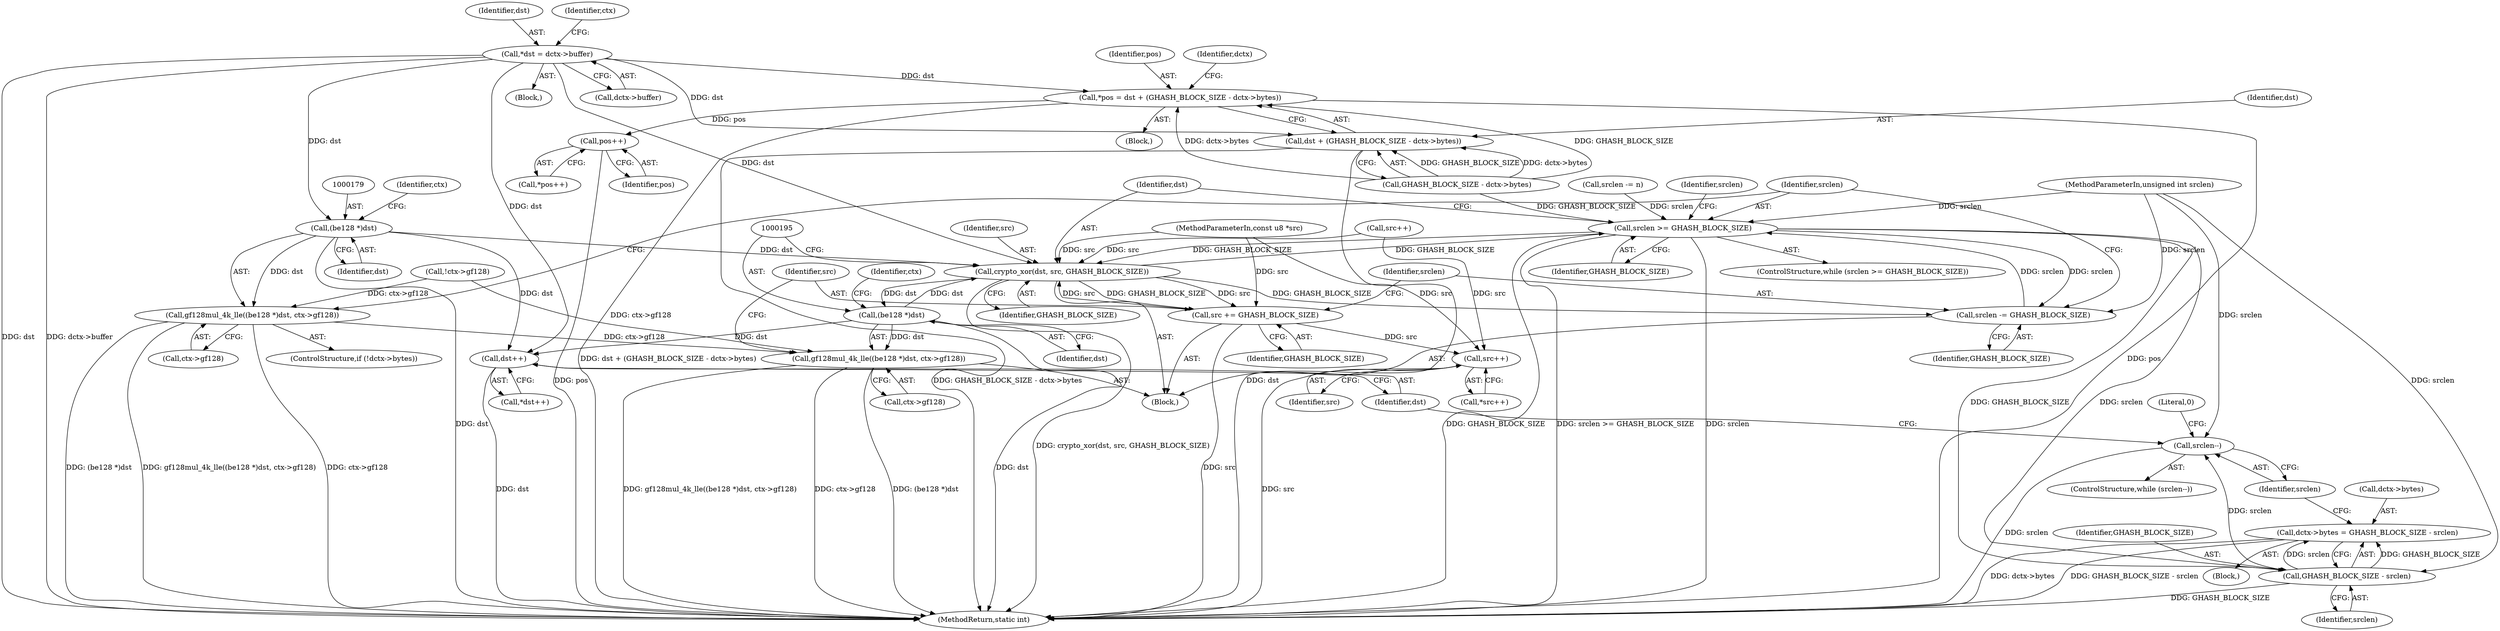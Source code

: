 digraph "0_linux_7ed47b7d142ec99ad6880bbbec51e9f12b3af74c_0@pointer" {
"1000118" [label="(Call,*dst = dctx->buffer)"];
"1000145" [label="(Call,*pos = dst + (GHASH_BLOCK_SIZE - dctx->bytes))"];
"1000167" [label="(Call,pos++)"];
"1000147" [label="(Call,dst + (GHASH_BLOCK_SIZE - dctx->bytes))"];
"1000178" [label="(Call,(be128 *)dst)"];
"1000177" [label="(Call,gf128mul_4k_lle((be128 *)dst, ctx->gf128))"];
"1000193" [label="(Call,gf128mul_4k_lle((be128 *)dst, ctx->gf128))"];
"1000189" [label="(Call,crypto_xor(dst, src, GHASH_BLOCK_SIZE))"];
"1000185" [label="(Call,srclen >= GHASH_BLOCK_SIZE)"];
"1000203" [label="(Call,srclen -= GHASH_BLOCK_SIZE)"];
"1000213" [label="(Call,GHASH_BLOCK_SIZE - srclen)"];
"1000209" [label="(Call,dctx->bytes = GHASH_BLOCK_SIZE - srclen)"];
"1000217" [label="(Call,srclen--)"];
"1000194" [label="(Call,(be128 *)dst)"];
"1000221" [label="(Call,dst++)"];
"1000200" [label="(Call,src += GHASH_BLOCK_SIZE)"];
"1000224" [label="(Call,src++)"];
"1000103" [label="(MethodParameterIn,unsigned int srclen)"];
"1000119" [label="(Identifier,dst)"];
"1000126" [label="(Identifier,ctx)"];
"1000148" [label="(Identifier,dst)"];
"1000135" [label="(Block,)"];
"1000167" [label="(Call,pos++)"];
"1000198" [label="(Identifier,ctx)"];
"1000215" [label="(Identifier,srclen)"];
"1000224" [label="(Call,src++)"];
"1000104" [label="(Block,)"];
"1000185" [label="(Call,srclen >= GHASH_BLOCK_SIZE)"];
"1000172" [label="(ControlStructure,if (!dctx->bytes))"];
"1000204" [label="(Identifier,srclen)"];
"1000201" [label="(Identifier,src)"];
"1000202" [label="(Identifier,GHASH_BLOCK_SIZE)"];
"1000170" [label="(Call,src++)"];
"1000166" [label="(Call,*pos++)"];
"1000210" [label="(Call,dctx->bytes)"];
"1000228" [label="(MethodReturn,static int)"];
"1000146" [label="(Identifier,pos)"];
"1000182" [label="(Identifier,ctx)"];
"1000181" [label="(Call,ctx->gf128)"];
"1000197" [label="(Call,ctx->gf128)"];
"1000203" [label="(Call,srclen -= GHASH_BLOCK_SIZE)"];
"1000184" [label="(ControlStructure,while (srclen >= GHASH_BLOCK_SIZE))"];
"1000177" [label="(Call,gf128mul_4k_lle((be128 *)dst, ctx->gf128))"];
"1000124" [label="(Call,!ctx->gf128)"];
"1000213" [label="(Call,GHASH_BLOCK_SIZE - srclen)"];
"1000217" [label="(Call,srclen--)"];
"1000149" [label="(Call,GHASH_BLOCK_SIZE - dctx->bytes)"];
"1000188" [label="(Block,)"];
"1000192" [label="(Identifier,GHASH_BLOCK_SIZE)"];
"1000159" [label="(Call,srclen -= n)"];
"1000222" [label="(Identifier,dst)"];
"1000220" [label="(Call,*dst++)"];
"1000205" [label="(Identifier,GHASH_BLOCK_SIZE)"];
"1000221" [label="(Call,dst++)"];
"1000147" [label="(Call,dst + (GHASH_BLOCK_SIZE - dctx->bytes))"];
"1000223" [label="(Call,*src++)"];
"1000209" [label="(Call,dctx->bytes = GHASH_BLOCK_SIZE - srclen)"];
"1000194" [label="(Call,(be128 *)dst)"];
"1000186" [label="(Identifier,srclen)"];
"1000193" [label="(Call,gf128mul_4k_lle((be128 *)dst, ctx->gf128))"];
"1000189" [label="(Call,crypto_xor(dst, src, GHASH_BLOCK_SIZE))"];
"1000118" [label="(Call,*dst = dctx->buffer)"];
"1000191" [label="(Identifier,src)"];
"1000218" [label="(Identifier,srclen)"];
"1000145" [label="(Call,*pos = dst + (GHASH_BLOCK_SIZE - dctx->bytes))"];
"1000208" [label="(Block,)"];
"1000216" [label="(ControlStructure,while (srclen--))"];
"1000178" [label="(Call,(be128 *)dst)"];
"1000156" [label="(Identifier,dctx)"];
"1000120" [label="(Call,dctx->buffer)"];
"1000214" [label="(Identifier,GHASH_BLOCK_SIZE)"];
"1000227" [label="(Literal,0)"];
"1000102" [label="(MethodParameterIn,const u8 *src)"];
"1000196" [label="(Identifier,dst)"];
"1000187" [label="(Identifier,GHASH_BLOCK_SIZE)"];
"1000168" [label="(Identifier,pos)"];
"1000190" [label="(Identifier,dst)"];
"1000180" [label="(Identifier,dst)"];
"1000200" [label="(Call,src += GHASH_BLOCK_SIZE)"];
"1000207" [label="(Identifier,srclen)"];
"1000225" [label="(Identifier,src)"];
"1000118" -> "1000104"  [label="AST: "];
"1000118" -> "1000120"  [label="CFG: "];
"1000119" -> "1000118"  [label="AST: "];
"1000120" -> "1000118"  [label="AST: "];
"1000126" -> "1000118"  [label="CFG: "];
"1000118" -> "1000228"  [label="DDG: dst"];
"1000118" -> "1000228"  [label="DDG: dctx->buffer"];
"1000118" -> "1000145"  [label="DDG: dst"];
"1000118" -> "1000147"  [label="DDG: dst"];
"1000118" -> "1000178"  [label="DDG: dst"];
"1000118" -> "1000189"  [label="DDG: dst"];
"1000118" -> "1000221"  [label="DDG: dst"];
"1000145" -> "1000135"  [label="AST: "];
"1000145" -> "1000147"  [label="CFG: "];
"1000146" -> "1000145"  [label="AST: "];
"1000147" -> "1000145"  [label="AST: "];
"1000156" -> "1000145"  [label="CFG: "];
"1000145" -> "1000228"  [label="DDG: pos"];
"1000145" -> "1000228"  [label="DDG: dst + (GHASH_BLOCK_SIZE - dctx->bytes)"];
"1000149" -> "1000145"  [label="DDG: GHASH_BLOCK_SIZE"];
"1000149" -> "1000145"  [label="DDG: dctx->bytes"];
"1000145" -> "1000167"  [label="DDG: pos"];
"1000167" -> "1000166"  [label="AST: "];
"1000167" -> "1000168"  [label="CFG: "];
"1000168" -> "1000167"  [label="AST: "];
"1000166" -> "1000167"  [label="CFG: "];
"1000167" -> "1000228"  [label="DDG: pos"];
"1000147" -> "1000149"  [label="CFG: "];
"1000148" -> "1000147"  [label="AST: "];
"1000149" -> "1000147"  [label="AST: "];
"1000147" -> "1000228"  [label="DDG: GHASH_BLOCK_SIZE - dctx->bytes"];
"1000147" -> "1000228"  [label="DDG: dst"];
"1000149" -> "1000147"  [label="DDG: GHASH_BLOCK_SIZE"];
"1000149" -> "1000147"  [label="DDG: dctx->bytes"];
"1000178" -> "1000177"  [label="AST: "];
"1000178" -> "1000180"  [label="CFG: "];
"1000179" -> "1000178"  [label="AST: "];
"1000180" -> "1000178"  [label="AST: "];
"1000182" -> "1000178"  [label="CFG: "];
"1000178" -> "1000228"  [label="DDG: dst"];
"1000178" -> "1000177"  [label="DDG: dst"];
"1000178" -> "1000189"  [label="DDG: dst"];
"1000178" -> "1000221"  [label="DDG: dst"];
"1000177" -> "1000172"  [label="AST: "];
"1000177" -> "1000181"  [label="CFG: "];
"1000181" -> "1000177"  [label="AST: "];
"1000186" -> "1000177"  [label="CFG: "];
"1000177" -> "1000228"  [label="DDG: ctx->gf128"];
"1000177" -> "1000228"  [label="DDG: (be128 *)dst"];
"1000177" -> "1000228"  [label="DDG: gf128mul_4k_lle((be128 *)dst, ctx->gf128)"];
"1000124" -> "1000177"  [label="DDG: ctx->gf128"];
"1000177" -> "1000193"  [label="DDG: ctx->gf128"];
"1000193" -> "1000188"  [label="AST: "];
"1000193" -> "1000197"  [label="CFG: "];
"1000194" -> "1000193"  [label="AST: "];
"1000197" -> "1000193"  [label="AST: "];
"1000201" -> "1000193"  [label="CFG: "];
"1000193" -> "1000228"  [label="DDG: ctx->gf128"];
"1000193" -> "1000228"  [label="DDG: (be128 *)dst"];
"1000193" -> "1000228"  [label="DDG: gf128mul_4k_lle((be128 *)dst, ctx->gf128)"];
"1000194" -> "1000193"  [label="DDG: dst"];
"1000124" -> "1000193"  [label="DDG: ctx->gf128"];
"1000189" -> "1000188"  [label="AST: "];
"1000189" -> "1000192"  [label="CFG: "];
"1000190" -> "1000189"  [label="AST: "];
"1000191" -> "1000189"  [label="AST: "];
"1000192" -> "1000189"  [label="AST: "];
"1000195" -> "1000189"  [label="CFG: "];
"1000189" -> "1000228"  [label="DDG: crypto_xor(dst, src, GHASH_BLOCK_SIZE)"];
"1000189" -> "1000185"  [label="DDG: GHASH_BLOCK_SIZE"];
"1000194" -> "1000189"  [label="DDG: dst"];
"1000200" -> "1000189"  [label="DDG: src"];
"1000170" -> "1000189"  [label="DDG: src"];
"1000102" -> "1000189"  [label="DDG: src"];
"1000185" -> "1000189"  [label="DDG: GHASH_BLOCK_SIZE"];
"1000189" -> "1000194"  [label="DDG: dst"];
"1000189" -> "1000200"  [label="DDG: GHASH_BLOCK_SIZE"];
"1000189" -> "1000200"  [label="DDG: src"];
"1000189" -> "1000203"  [label="DDG: GHASH_BLOCK_SIZE"];
"1000185" -> "1000184"  [label="AST: "];
"1000185" -> "1000187"  [label="CFG: "];
"1000186" -> "1000185"  [label="AST: "];
"1000187" -> "1000185"  [label="AST: "];
"1000190" -> "1000185"  [label="CFG: "];
"1000207" -> "1000185"  [label="CFG: "];
"1000185" -> "1000228"  [label="DDG: srclen >= GHASH_BLOCK_SIZE"];
"1000185" -> "1000228"  [label="DDG: srclen"];
"1000185" -> "1000228"  [label="DDG: GHASH_BLOCK_SIZE"];
"1000159" -> "1000185"  [label="DDG: srclen"];
"1000203" -> "1000185"  [label="DDG: srclen"];
"1000103" -> "1000185"  [label="DDG: srclen"];
"1000149" -> "1000185"  [label="DDG: GHASH_BLOCK_SIZE"];
"1000185" -> "1000203"  [label="DDG: srclen"];
"1000185" -> "1000213"  [label="DDG: GHASH_BLOCK_SIZE"];
"1000185" -> "1000213"  [label="DDG: srclen"];
"1000203" -> "1000188"  [label="AST: "];
"1000203" -> "1000205"  [label="CFG: "];
"1000204" -> "1000203"  [label="AST: "];
"1000205" -> "1000203"  [label="AST: "];
"1000186" -> "1000203"  [label="CFG: "];
"1000103" -> "1000203"  [label="DDG: srclen"];
"1000213" -> "1000209"  [label="AST: "];
"1000213" -> "1000215"  [label="CFG: "];
"1000214" -> "1000213"  [label="AST: "];
"1000215" -> "1000213"  [label="AST: "];
"1000209" -> "1000213"  [label="CFG: "];
"1000213" -> "1000228"  [label="DDG: GHASH_BLOCK_SIZE"];
"1000213" -> "1000209"  [label="DDG: GHASH_BLOCK_SIZE"];
"1000213" -> "1000209"  [label="DDG: srclen"];
"1000103" -> "1000213"  [label="DDG: srclen"];
"1000213" -> "1000217"  [label="DDG: srclen"];
"1000209" -> "1000208"  [label="AST: "];
"1000210" -> "1000209"  [label="AST: "];
"1000218" -> "1000209"  [label="CFG: "];
"1000209" -> "1000228"  [label="DDG: dctx->bytes"];
"1000209" -> "1000228"  [label="DDG: GHASH_BLOCK_SIZE - srclen"];
"1000217" -> "1000216"  [label="AST: "];
"1000217" -> "1000218"  [label="CFG: "];
"1000218" -> "1000217"  [label="AST: "];
"1000222" -> "1000217"  [label="CFG: "];
"1000227" -> "1000217"  [label="CFG: "];
"1000217" -> "1000228"  [label="DDG: srclen"];
"1000103" -> "1000217"  [label="DDG: srclen"];
"1000194" -> "1000196"  [label="CFG: "];
"1000195" -> "1000194"  [label="AST: "];
"1000196" -> "1000194"  [label="AST: "];
"1000198" -> "1000194"  [label="CFG: "];
"1000194" -> "1000228"  [label="DDG: dst"];
"1000194" -> "1000221"  [label="DDG: dst"];
"1000221" -> "1000220"  [label="AST: "];
"1000221" -> "1000222"  [label="CFG: "];
"1000222" -> "1000221"  [label="AST: "];
"1000220" -> "1000221"  [label="CFG: "];
"1000221" -> "1000228"  [label="DDG: dst"];
"1000200" -> "1000188"  [label="AST: "];
"1000200" -> "1000202"  [label="CFG: "];
"1000201" -> "1000200"  [label="AST: "];
"1000202" -> "1000200"  [label="AST: "];
"1000204" -> "1000200"  [label="CFG: "];
"1000200" -> "1000228"  [label="DDG: src"];
"1000102" -> "1000200"  [label="DDG: src"];
"1000200" -> "1000224"  [label="DDG: src"];
"1000224" -> "1000223"  [label="AST: "];
"1000224" -> "1000225"  [label="CFG: "];
"1000225" -> "1000224"  [label="AST: "];
"1000223" -> "1000224"  [label="CFG: "];
"1000224" -> "1000228"  [label="DDG: src"];
"1000170" -> "1000224"  [label="DDG: src"];
"1000102" -> "1000224"  [label="DDG: src"];
}
